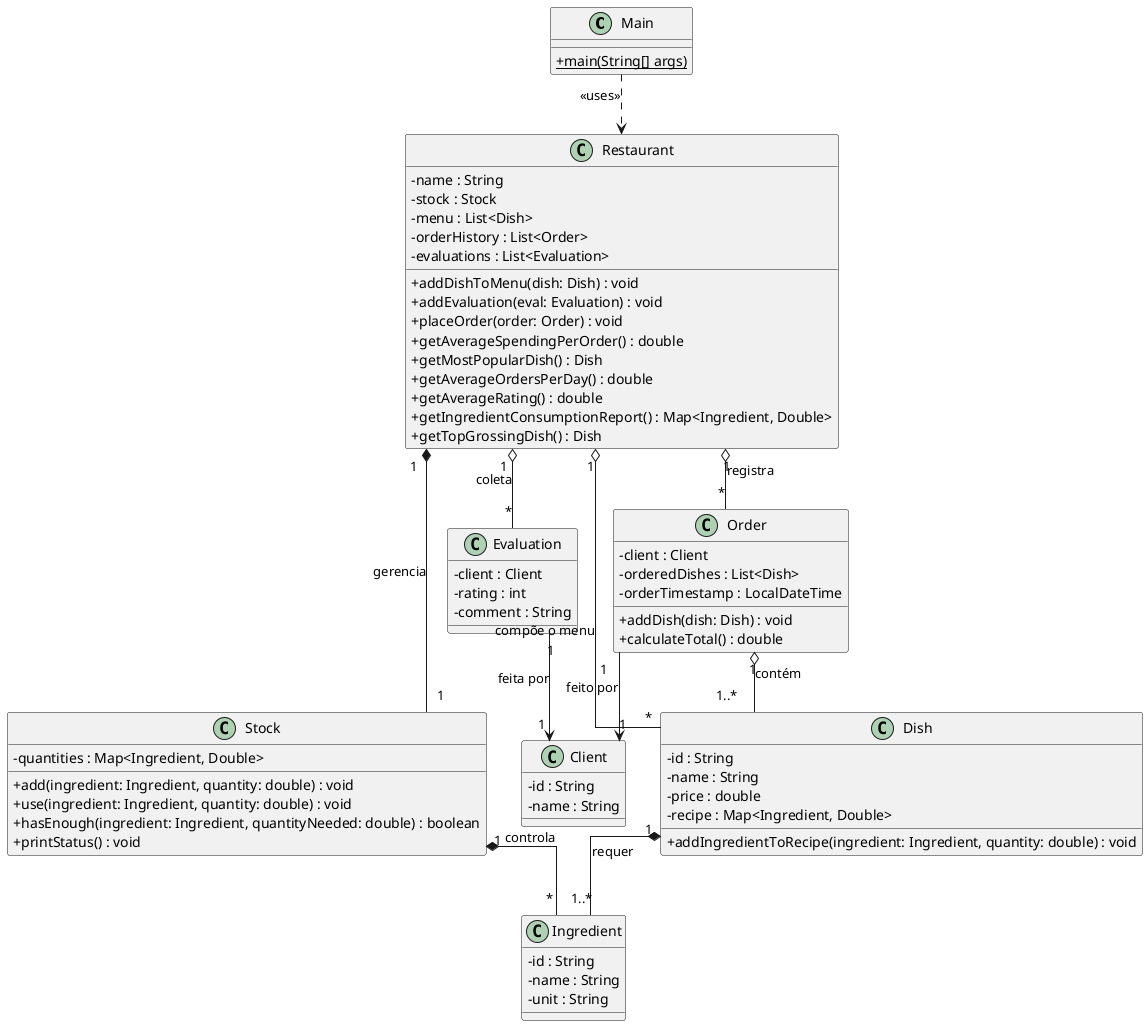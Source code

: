 @startuml
' --- Configuração Visual ---
skinparam Shadowing false
skinparam classAttributeIconSize 0
skinparam linetype ortho

' --- Definição das Classes ---
class Main {
  + {static} main(String[] args)
}
class Restaurant {
  - name : String
  - stock : Stock
  - menu : List<Dish>
  - orderHistory : List<Order>
  - evaluations : List<Evaluation>
  + addDishToMenu(dish: Dish) : void
  + addEvaluation(eval: Evaluation) : void
  + placeOrder(order: Order) : void
  + getAverageSpendingPerOrder() : double
  + getMostPopularDish() : Dish
  + getAverageOrdersPerDay() : double
  + getAverageRating() : double
  + getIngredientConsumptionReport() : Map<Ingredient, Double>
  + getTopGrossingDish() : Dish
}
class Stock {
  - quantities : Map<Ingredient, Double>
  + add(ingredient: Ingredient, quantity: double) : void
  + use(ingredient: Ingredient, quantity: double) : void
  + hasEnough(ingredient: Ingredient, quantityNeeded: double) : boolean
  + printStatus() : void
}
class Client {
  - id : String
  - name : String
}
class Order {
  - client : Client
  - orderedDishes : List<Dish>
  - orderTimestamp : LocalDateTime
  + addDish(dish: Dish) : void
  + calculateTotal() : double
}
class Evaluation {
  - client : Client
  - rating : int
  - comment : String
}
class Dish {
  - id : String
  - name : String
  - price : double
  - recipe : Map<Ingredient, Double>
  + addIngredientToRecipe(ingredient: Ingredient, quantity: double) : void
}
class Ingredient {
  - id : String
  - name : String
  - unit : String
}

' --- Definição das Relações ---
Main ..> Restaurant : <<uses>>
Restaurant "1" *-- "1" Stock : gerencia
Restaurant "1" o-- "*" Dish : compõe o menu
Restaurant "1" o-- "*" Order : registra
Restaurant "1" o-- "*" Evaluation : coleta
Order "1" --> "1" Client : feito por
Order "1" o-- "1..*" Dish : contém
Evaluation "1" --> "1" Client : feita por
Dish "1" *-- "1..*" Ingredient : requer
Stock "1" *-- "*" Ingredient : controla
@enduml